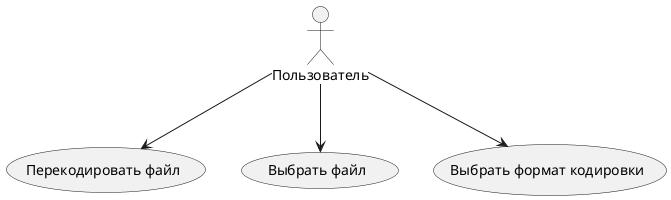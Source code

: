@startuml



actor Пользователь as User

usecase (Перекодировать файл) as RecodeFile
usecase (Выбрать файл) as ChooseFile
usecase (Выбрать формат кодировки) as ChooseEncodingFormat

User --> ChooseEncodingFormat
User --> ChooseFile
User --> RecodeFile



@enduml

